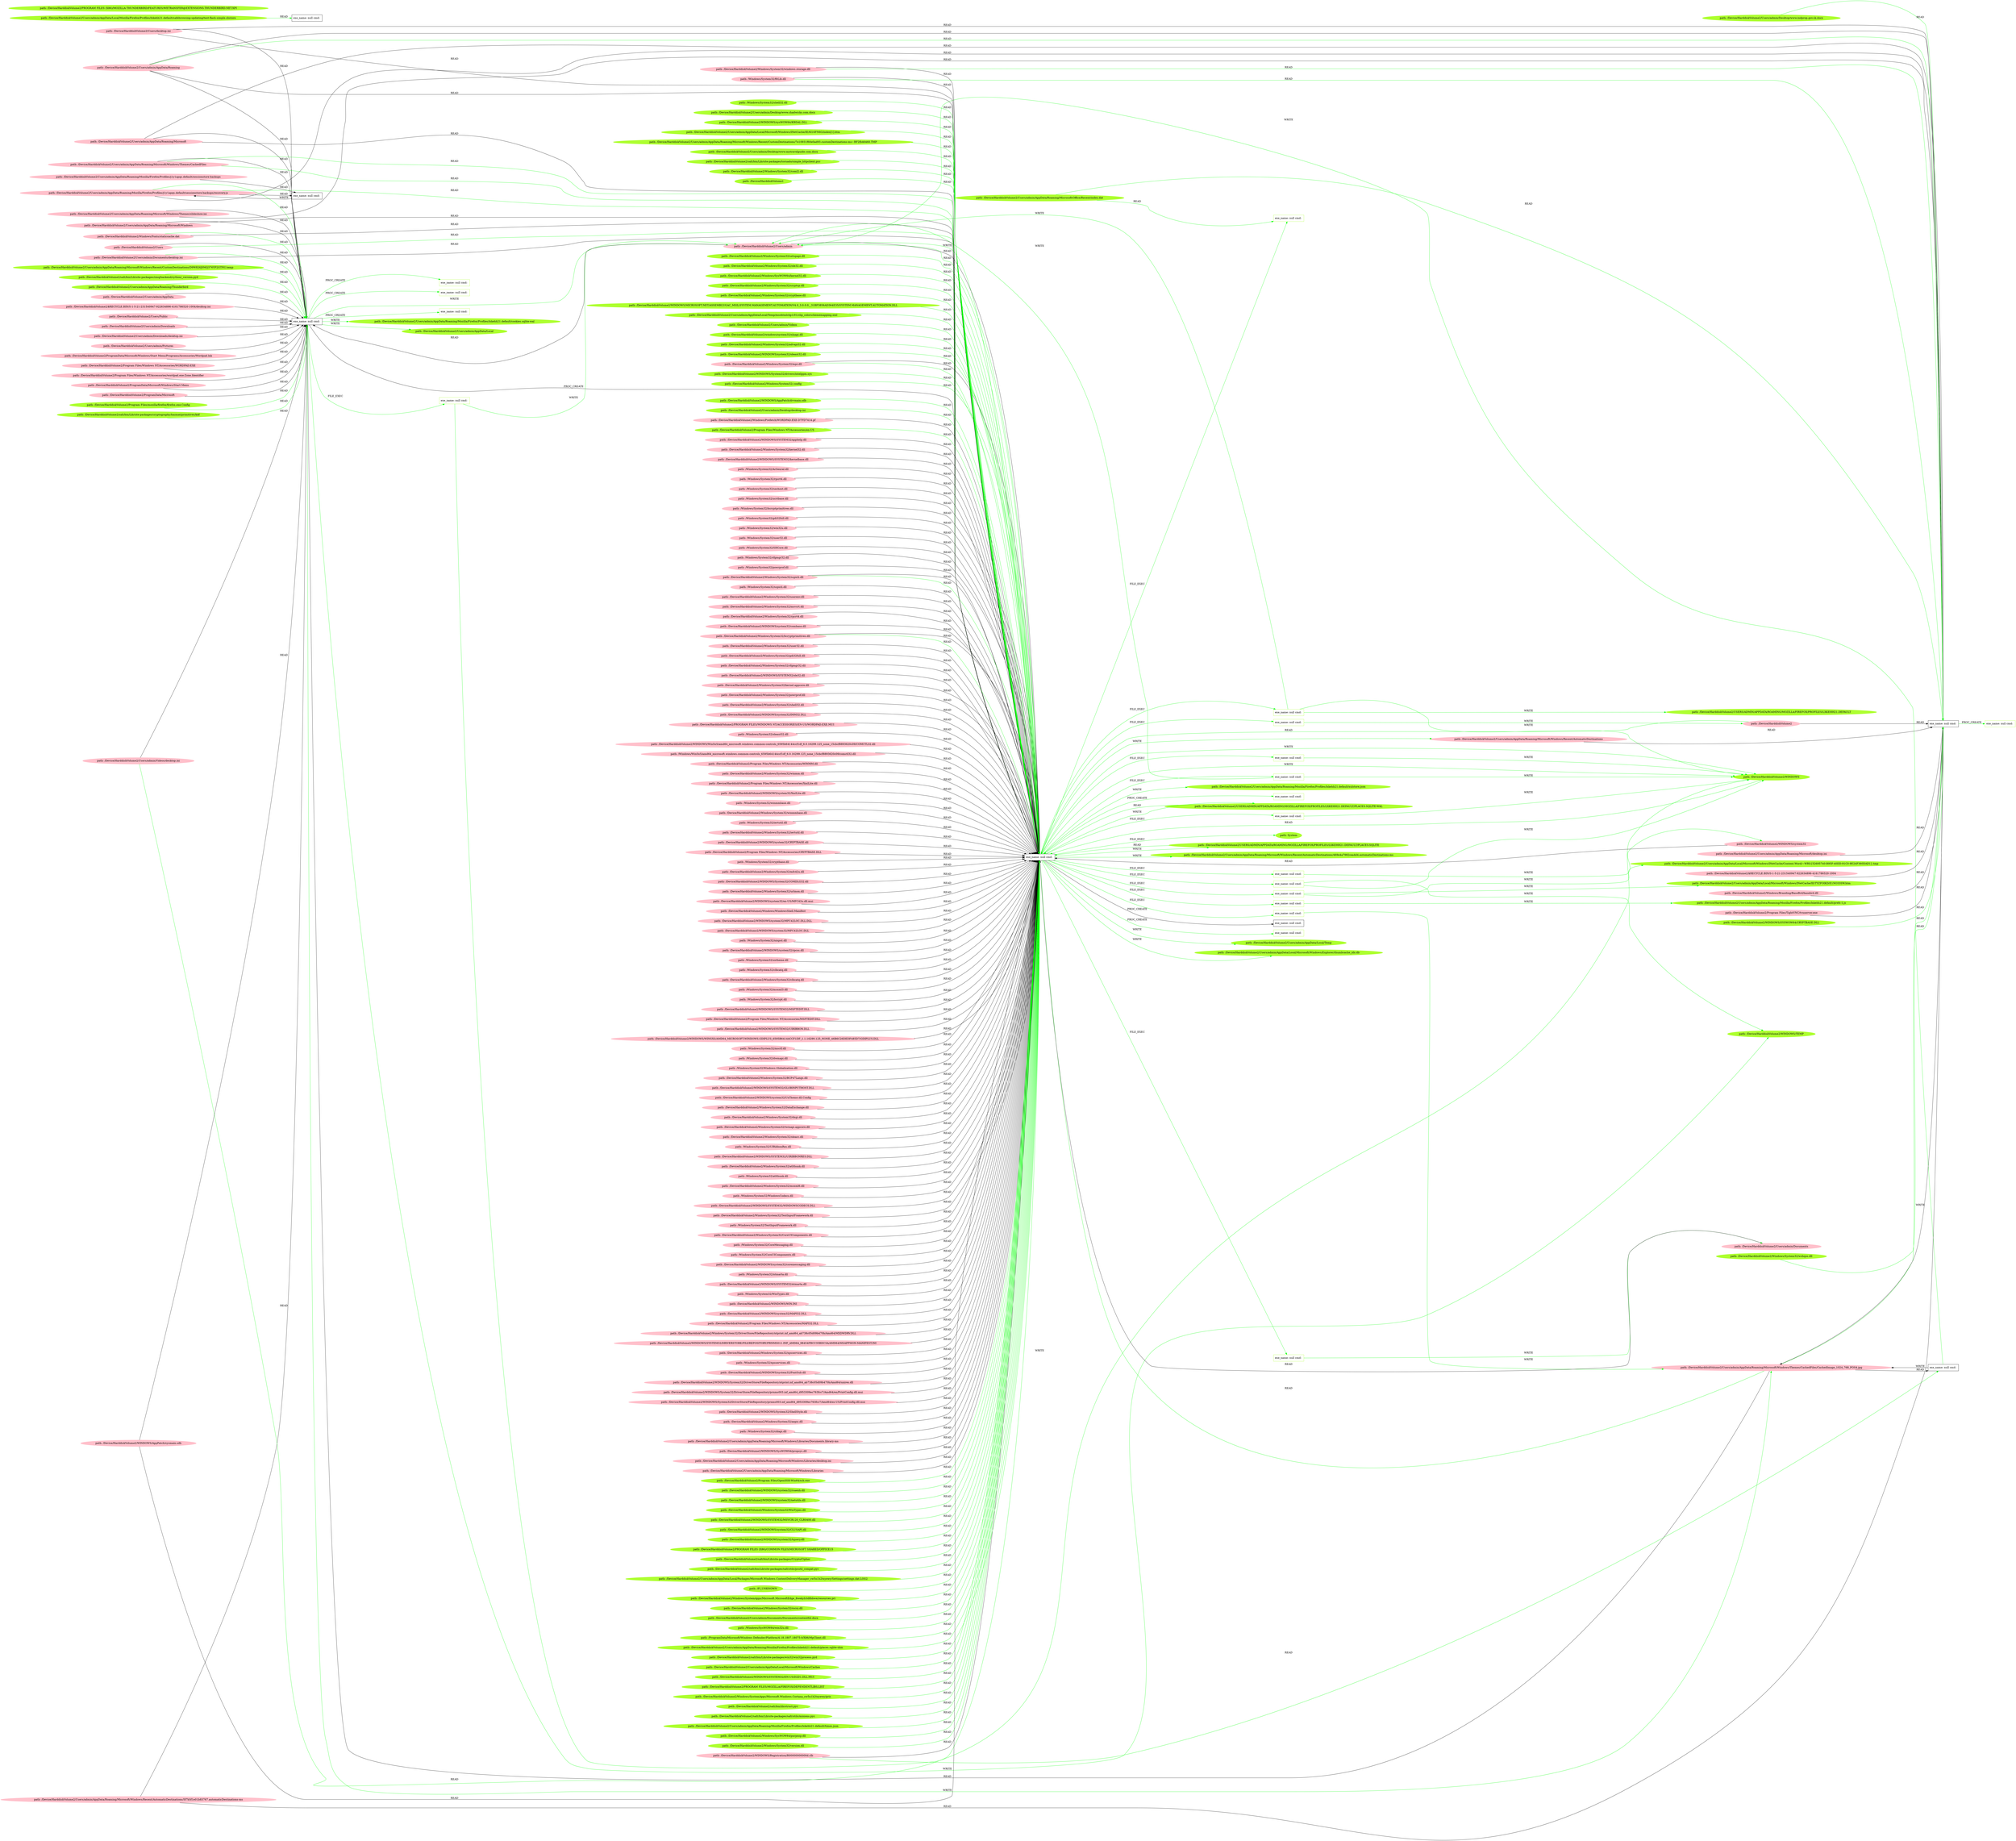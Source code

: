digraph {
	rankdir=LR
	37 [label="exe_name: null cmd: " color=black shape=box style=solid]
	328 [label="exe_name: null cmd: " color=greenyellow shape=box style=solid]
	37 -> 328 [label=FILE_EXEC color=green]
	0 [label="exe_name: null cmd: " color=black shape=box style=solid]
	355 [label="exe_name: null cmd: " color=greenyellow shape=box style=solid]
	0 -> 355 [label=FILE_EXEC color=green]
	0 [label="exe_name: null cmd: " color=black shape=box style=solid]
	357 [label="exe_name: null cmd: " color=greenyellow shape=box style=solid]
	0 -> 357 [label=FILE_EXEC color=green]
	0 [label="exe_name: null cmd: " color=black shape=box style=solid]
	376 [label="exe_name: null cmd: " color=greenyellow shape=box style=solid]
	0 -> 376 [label=FILE_EXEC color=green]
	0 [label="exe_name: null cmd: " color=black shape=box style=solid]
	379 [label="exe_name: null cmd: " color=greenyellow shape=box style=solid]
	0 -> 379 [label=FILE_EXEC color=green]
	0 [label="exe_name: null cmd: " color=black shape=box style=solid]
	403 [label="exe_name: null cmd: " color=greenyellow shape=box style=solid]
	0 -> 403 [label=FILE_EXEC color=green]
	0 [label="exe_name: null cmd: " color=black shape=box style=solid]
	409 [label="exe_name: null cmd: " color=greenyellow shape=box style=solid]
	0 -> 409 [label=FILE_EXEC color=green]
	0 [label="exe_name: null cmd: " color=black shape=box style=solid]
	414 [label="exe_name: null cmd: " color=greenyellow shape=box style=solid]
	0 -> 414 [label=FILE_EXEC color=green]
	0 [label="exe_name: null cmd: " color=black shape=box style=solid]
	417 [label="exe_name: null cmd: " color=greenyellow shape=box style=solid]
	0 -> 417 [label=FILE_EXEC color=green]
	0 [label="exe_name: null cmd: " color=black shape=box style=solid]
	428 [label="exe_name: null cmd: " color=greenyellow shape=box style=solid]
	0 -> 428 [label=FILE_EXEC color=green]
	0 [label="exe_name: null cmd: " color=black shape=box style=solid]
	437 [label="exe_name: null cmd: " color=greenyellow shape=box style=solid]
	0 -> 437 [label=FILE_EXEC color=green]
	0 [label="exe_name: null cmd: " color=black shape=box style=solid]
	446 [label="exe_name: null cmd: " color=greenyellow shape=box style=solid]
	0 -> 446 [label=FILE_EXEC color=green]
	0 [label="exe_name: null cmd: " color=black shape=box style=solid]
	454 [label="exe_name: null cmd: " color=greenyellow shape=box style=solid]
	0 -> 454 [label=FILE_EXEC color=green]
	183 [label="path: /Device/HarddiskVolume2/Users/admin/AppData/Roaming/Mozilla/Firefox/Profiles/j1y1apqs.default/sessionstore-backups" color=pink shape=oval style=filled]
	180 [label="exe_name: null cmd: " color=black shape=box style=solid]
	183 -> 180 [label=READ color=black]
	273 [label="path: /Device/HarddiskVolume2/Users/admin/AppData/Roaming/Mozilla/Firefox/Profiles/j1y1apqs.default/sessionstore-backups/recovery.js" color=pink shape=oval style=filled]
	37 [label="exe_name: null cmd: " color=black shape=box style=solid]
	273 -> 37 [label=READ color=green]
	273 [label="path: /Device/HarddiskVolume2/Users/admin/AppData/Roaming/Mozilla/Firefox/Profiles/j1y1apqs.default/sessionstore-backups/recovery.js" color=pink shape=oval style=filled]
	180 [label="exe_name: null cmd: " color=black shape=box style=solid]
	273 -> 180 [label=READ color=black]
	180 [label="exe_name: null cmd: " color=black shape=box style=solid]
	273 [label="path: /Device/HarddiskVolume2/Users/admin/AppData/Roaming/Mozilla/Firefox/Profiles/j1y1apqs.default/sessionstore-backups/recovery.js" color=pink shape=oval style=filled]
	180 -> 273 [label=WRITE color=black]
	153 [label="exe_name: null cmd: " color=black shape=box style=solid]
	291 [label="path: /Device/HarddiskVolume2/Users/admin/AppData/Roaming/Microsoft/Windows/Themes/CachedFiles/CachedImage_1024_768_POS4.jpg" color=pink shape=oval style=filled]
	153 -> 291 [label=WRITE color=black]
	291 [label="path: /Device/HarddiskVolume2/Users/admin/AppData/Roaming/Microsoft/Windows/Themes/CachedFiles/CachedImage_1024_768_POS4.jpg" color=pink shape=oval style=filled]
	153 [label="exe_name: null cmd: " color=black shape=box style=solid]
	291 -> 153 [label=READ color=black]
	286 [label="path: /Device/HarddiskVolume2" color=pink shape=oval style=filled]
	65 [label="exe_name: null cmd: " color=black shape=box style=solid]
	286 -> 65 [label=READ color=black]
	270 [label="path: /Device/HarddiskVolume2/Users/desktop.ini" color=pink shape=oval style=filled]
	65 [label="exe_name: null cmd: " color=black shape=box style=solid]
	270 -> 65 [label=READ color=black]
	263 [label="path: /Device/HarddiskVolume2/Users/admin/AppData/Roaming/Microsoft" color=pink shape=oval style=filled]
	65 [label="exe_name: null cmd: " color=black shape=box style=solid]
	263 -> 65 [label=READ color=black]
	312 [label="path: /Device/HarddiskVolume2/Users/admin/AppData/Roaming" color=pink shape=oval style=filled]
	65 [label="exe_name: null cmd: " color=black shape=box style=solid]
	312 -> 65 [label=READ color=black]
	312 [label="path: /Device/HarddiskVolume2/Users/admin/AppData/Roaming" color=pink shape=oval style=filled]
	65 [label="exe_name: null cmd: " color=black shape=box style=solid]
	312 -> 65 [label=READ color=green]
	315 [label="path: /Device/HarddiskVolume2/Users/admin/AppData/Roaming/Microsoft/desktop.ini" color=pink shape=oval style=filled]
	65 [label="exe_name: null cmd: " color=black shape=box style=solid]
	315 -> 65 [label=READ color=black]
	310 [label="path: /Device/HarddiskVolume2/Users/admin/AppData/Roaming/Microsoft/Windows/Themes/slideshow.ini" color=pink shape=oval style=filled]
	65 [label="exe_name: null cmd: " color=black shape=box style=solid]
	310 -> 65 [label=READ color=black]
	303 [label="path: /Device/HarddiskVolume2/Users/admin/AppData/Roaming/Microsoft/Windows/Themes/CachedFiles" color=pink shape=oval style=filled]
	0 [label="exe_name: null cmd: " color=black shape=box style=solid]
	303 -> 0 [label=READ color=green]
	255 [label="path: /Device/HarddiskVolume2/$RECYCLE.BIN/S-1-5-21-231540947-922634896-4161786520-1004" color=pink shape=oval style=filled]
	65 [label="exe_name: null cmd: " color=black shape=box style=solid]
	255 -> 65 [label=READ color=black]
	156 [label="path: /Device/HarddiskVolume2/Windows/Branding/BaseBrd/basebrd.dll" color=pink shape=oval style=filled]
	65 [label="exe_name: null cmd: " color=black shape=box style=solid]
	156 -> 65 [label=READ color=black]
	273 [label="path: /Device/HarddiskVolume2/Users/admin/AppData/Roaming/Mozilla/Firefox/Profiles/j1y1apqs.default/sessionstore-backups/recovery.js" color=pink shape=oval style=filled]
	0 [label="exe_name: null cmd: " color=black shape=box style=solid]
	273 -> 0 [label=READ color=green]
	273 [label="path: /Device/HarddiskVolume2/Users/admin/AppData/Roaming/Mozilla/Firefox/Profiles/j1y1apqs.default/sessionstore-backups/recovery.js" color=pink shape=oval style=filled]
	65 [label="exe_name: null cmd: " color=black shape=box style=solid]
	273 -> 65 [label=READ color=black]
	291 [label="path: /Device/HarddiskVolume2/Users/admin/AppData/Roaming/Microsoft/Windows/Themes/CachedFiles/CachedImage_1024_768_POS4.jpg" color=pink shape=oval style=filled]
	65 [label="exe_name: null cmd: " color=black shape=box style=solid]
	291 -> 65 [label=READ color=green]
	278 [label="path: /Device/HarddiskVolume2/Users/admin/AppData/Roaming/Microsoft/Windows/Recent/AutomaticDestinations" color=pink shape=oval style=filled]
	65 [label="exe_name: null cmd: " color=black shape=box style=solid]
	278 -> 65 [label=READ color=black]
	301 [label="path: /Device/HarddiskVolume2/Program Files/TightVNC/tvnserver.exe" color=pink shape=oval style=filled]
	65 [label="exe_name: null cmd: " color=black shape=box style=solid]
	301 -> 65 [label=READ color=black]
	261 [label="path: /Device/HarddiskVolume2/Users/admin/AppData/Roaming/Microsoft/Windows/Recent/AutomaticDestinations/5f7b5f1e01b83767.automaticDestinations-ms" color=pink shape=oval style=filled]
	65 [label="exe_name: null cmd: " color=black shape=box style=solid]
	261 -> 65 [label=READ color=black]
	65 [label="exe_name: null cmd: " color=black shape=box style=solid]
	291 [label="path: /Device/HarddiskVolume2/Users/admin/AppData/Roaming/Microsoft/Windows/Themes/CachedFiles/CachedImage_1024_768_POS4.jpg" color=pink shape=oval style=filled]
	65 -> 291 [label=WRITE color=black]
	270 [label="path: /Device/HarddiskVolume2/Users/desktop.ini" color=pink shape=oval style=filled]
	37 [label="exe_name: null cmd: " color=black shape=box style=solid]
	270 -> 37 [label=READ color=black]
	282 [label="path: /Device/HarddiskVolume2/Users/admin" color=pink shape=oval style=filled]
	37 [label="exe_name: null cmd: " color=black shape=box style=solid]
	282 -> 37 [label=READ color=black]
	309 [label="path: /Device/HarddiskVolume2/Users" color=pink shape=oval style=filled]
	37 [label="exe_name: null cmd: " color=black shape=box style=solid]
	309 -> 37 [label=READ color=black]
	253 [label="path: /Device/HarddiskVolume2/Users/admin/AppData" color=pink shape=oval style=filled]
	37 [label="exe_name: null cmd: " color=black shape=box style=solid]
	253 -> 37 [label=READ color=black]
	312 [label="path: /Device/HarddiskVolume2/Users/admin/AppData/Roaming" color=pink shape=oval style=filled]
	37 [label="exe_name: null cmd: " color=black shape=box style=solid]
	312 -> 37 [label=READ color=black]
	256 [label="path: /Device/HarddiskVolume2/Users/admin/AppData/Roaming/Microsoft/Windows" color=pink shape=oval style=filled]
	37 [label="exe_name: null cmd: " color=black shape=box style=solid]
	256 -> 37 [label=READ color=black]
	263 [label="path: /Device/HarddiskVolume2/Users/admin/AppData/Roaming/Microsoft" color=pink shape=oval style=filled]
	37 [label="exe_name: null cmd: " color=black shape=box style=solid]
	263 -> 37 [label=READ color=black]
	303 [label="path: /Device/HarddiskVolume2/Users/admin/AppData/Roaming/Microsoft/Windows/Themes/CachedFiles" color=pink shape=oval style=filled]
	37 [label="exe_name: null cmd: " color=black shape=box style=solid]
	303 -> 37 [label=READ color=black]
	260 [label="path: /Device/HarddiskVolume2/$RECYCLE.BIN/S-1-5-21-231540947-922634896-4161786520-1004/desktop.ini" color=pink shape=oval style=filled]
	37 [label="exe_name: null cmd: " color=black shape=box style=solid]
	260 -> 37 [label=READ color=black]
	220 [label="path: /Device/HarddiskVolume2/Users/Public" color=pink shape=oval style=filled]
	37 [label="exe_name: null cmd: " color=black shape=box style=solid]
	220 -> 37 [label=READ color=black]
	291 [label="path: /Device/HarddiskVolume2/Users/admin/AppData/Roaming/Microsoft/Windows/Themes/CachedFiles/CachedImage_1024_768_POS4.jpg" color=pink shape=oval style=filled]
	37 [label="exe_name: null cmd: " color=black shape=box style=solid]
	291 -> 37 [label=READ color=black]
	36 [label="path: /Device/HarddiskVolume2/Users/admin/Downloads" color=pink shape=oval style=filled]
	37 [label="exe_name: null cmd: " color=black shape=box style=solid]
	36 -> 37 [label=READ color=black]
	199 [label="path: /Device/HarddiskVolume2/Users/admin/Downloads/desktop.ini" color=pink shape=oval style=filled]
	37 [label="exe_name: null cmd: " color=black shape=box style=solid]
	199 -> 37 [label=READ color=black]
	394 [label="path: /Device/HarddiskVolume2/Users/admin/Videos" color=greenyellow shape=oval style=filled]
	0 [label="exe_name: null cmd: " color=black shape=box style=solid]
	394 -> 0 [label=READ color=green]
	237 [label="path: /Device/HarddiskVolume2/Users/admin/Videos/desktop.ini" color=pink shape=oval style=filled]
	37 [label="exe_name: null cmd: " color=black shape=box style=solid]
	237 -> 37 [label=READ color=black]
	245 [label="path: /Device/HarddiskVolume2/Users/admin/Pictures" color=pink shape=oval style=filled]
	37 [label="exe_name: null cmd: " color=black shape=box style=solid]
	245 -> 37 [label=READ color=black]
	261 [label="path: /Device/HarddiskVolume2/Users/admin/AppData/Roaming/Microsoft/Windows/Recent/AutomaticDestinations/5f7b5f1e01b83767.automaticDestinations-ms" color=pink shape=oval style=filled]
	37 [label="exe_name: null cmd: " color=black shape=box style=solid]
	261 -> 37 [label=READ color=black]
	450 [label="path: /Device/HarddiskVolume2/windows/system32/nlaapi.dll" color=greenyellow shape=oval style=filled]
	0 [label="exe_name: null cmd: " color=black shape=box style=solid]
	450 -> 0 [label=READ color=green]
	416 [label="path: /Device/HarddiskVolume2/Windows/System32/advapi32.dll" color=greenyellow shape=oval style=filled]
	0 [label="exe_name: null cmd: " color=black shape=box style=solid]
	416 -> 0 [label=READ color=green]
	407 [label="path: /Device/HarddiskVolume2/WINDOWS/system32/oleaut32.dll" color=greenyellow shape=oval style=filled]
	0 [label="exe_name: null cmd: " color=black shape=box style=solid]
	407 -> 0 [label=READ color=green]
	246 [label="path: /Device/HarddiskVolume2/Windows/System32/mpr.dll" color=pink shape=oval style=filled]
	0 [label="exe_name: null cmd: " color=black shape=box style=solid]
	246 -> 0 [label=READ color=green]
	408 [label="path: /Device/HarddiskVolume2/WINDOWS/System32/drivers/intelppm.sys" color=greenyellow shape=oval style=filled]
	0 [label="exe_name: null cmd: " color=black shape=box style=solid]
	408 -> 0 [label=READ color=green]
	420 [label="path: /Device/HarddiskVolume2/Windows/System32/.config" color=greenyellow shape=oval style=filled]
	0 [label="exe_name: null cmd: " color=black shape=box style=solid]
	420 -> 0 [label=READ color=green]
	289 [label="path: /Device/HarddiskVolume2/Users/admin/Documents/desktop.ini" color=pink shape=oval style=filled]
	37 [label="exe_name: null cmd: " color=black shape=box style=solid]
	289 -> 37 [label=READ color=green]
	286 [label="path: /Device/HarddiskVolume2" color=pink shape=oval style=filled]
	0 [label="exe_name: null cmd: " color=black shape=box style=solid]
	286 -> 0 [label=READ color=green]
	282 [label="path: /Device/HarddiskVolume2/Users/admin" color=pink shape=oval style=filled]
	0 [label="exe_name: null cmd: " color=black shape=box style=solid]
	282 -> 0 [label=READ color=green]
	97 [label="path: /Device/HarddiskVolume2/Windows/System32/windows.storage.dll" color=pink shape=oval style=filled]
	65 [label="exe_name: null cmd: " color=black shape=box style=solid]
	97 -> 65 [label=READ color=green]
	359 [label="path: /Device/HarddiskVolume2/WINDOWS/AppPatch/drvmain.sdb" color=greenyellow shape=oval style=filled]
	0 [label="exe_name: null cmd: " color=black shape=box style=solid]
	359 -> 0 [label=READ color=green]
	310 [label="path: /Device/HarddiskVolume2/Users/admin/AppData/Roaming/Microsoft/Windows/Themes/slideshow.ini" color=pink shape=oval style=filled]
	37 [label="exe_name: null cmd: " color=black shape=box style=solid]
	310 -> 37 [label=READ color=black]
	393 [label="path: /Device/HarddiskVolume2/Users/admin/Desktop/desktop.ini" color=greenyellow shape=oval style=filled]
	0 [label="exe_name: null cmd: " color=black shape=box style=solid]
	393 -> 0 [label=READ color=green]
	54 [label="path: /Device/HarddiskVolume2/ProgramData/Microsoft/Windows/Start Menu/Programs/Accessories/Wordpad.lnk" color=pink shape=oval style=filled]
	37 [label="exe_name: null cmd: " color=black shape=box style=solid]
	54 -> 37 [label=READ color=black]
	269 [label="path: /Device/HarddiskVolume2/Program Files/Windows NT/Accessories/WORDPAD.EXE" color=pink shape=oval style=filled]
	37 [label="exe_name: null cmd: " color=black shape=box style=solid]
	269 -> 37 [label=READ color=black]
	4 [label="path: /Device/HarddiskVolume2/Program Files/Windows NT/Accessories/wordpad.exe:Zone.Identifier" color=pink shape=oval style=filled]
	37 [label="exe_name: null cmd: " color=black shape=box style=solid]
	4 -> 37 [label=READ color=black]
	196 [label="path: /Device/HarddiskVolume2/ProgramData/Microsoft/Windows/Start Menu" color=pink shape=oval style=filled]
	37 [label="exe_name: null cmd: " color=black shape=box style=solid]
	196 -> 37 [label=READ color=black]
	204 [label="path: /Device/HarddiskVolume2/ProgramData/Microsoft" color=pink shape=oval style=filled]
	37 [label="exe_name: null cmd: " color=black shape=box style=solid]
	204 -> 37 [label=READ color=black]
	37 [label="exe_name: null cmd: " color=black shape=box style=solid]
	0 [label="exe_name: null cmd: " color=black shape=box style=solid]
	37 -> 0 [label=PROC_CREATE color=black]
	287 [label="path: /Device/HarddiskVolume2/WINDOWS/AppPatch/sysmain.sdb" color=pink shape=oval style=filled]
	37 [label="exe_name: null cmd: " color=black shape=box style=solid]
	287 -> 37 [label=READ color=black]
	201 [label="path: /Device/HarddiskVolume2/Windows/Prefetch/WORDPAD.EXE-D7FD7414.pf" color=pink shape=oval style=filled]
	0 [label="exe_name: null cmd: " color=black shape=box style=solid]
	201 -> 0 [label=READ color=black]
	424 [label="path: /Device/HarddiskVolume2/Program Files/Windows NT/Accessories/en-US" color=greenyellow shape=oval style=filled]
	0 [label="exe_name: null cmd: " color=black shape=box style=solid]
	424 -> 0 [label=READ color=green]
	181 [label="path: /Device/HarddiskVolume2/WINDOWS/system32" color=pink shape=oval style=filled]
	0 [label="exe_name: null cmd: " color=black shape=box style=solid]
	181 -> 0 [label=READ color=black]
	137 [label="path: /Device/HarddiskVolume2/WINDOWS/SYSTEM32/apphelp.dll" color=pink shape=oval style=filled]
	0 [label="exe_name: null cmd: " color=black shape=box style=solid]
	137 -> 0 [label=READ color=black]
	186 [label="path: /Device/HarddiskVolume2/Windows/System32/kernel32.dll" color=pink shape=oval style=filled]
	0 [label="exe_name: null cmd: " color=black shape=box style=solid]
	186 -> 0 [label=READ color=black]
	200 [label="path: /Device/HarddiskVolume2/WINDOWS/SYSTEM32/kernelbase.dll" color=pink shape=oval style=filled]
	0 [label="exe_name: null cmd: " color=black shape=box style=solid]
	200 -> 0 [label=READ color=black]
	287 [label="path: /Device/HarddiskVolume2/WINDOWS/AppPatch/sysmain.sdb" color=pink shape=oval style=filled]
	0 [label="exe_name: null cmd: " color=black shape=box style=solid]
	287 -> 0 [label=READ color=black]
	173 [label="path: /Windows/System32/AcGenral.dll" color=pink shape=oval style=filled]
	0 [label="exe_name: null cmd: " color=black shape=box style=solid]
	173 -> 0 [label=READ color=black]
	26 [label="path: /Windows/System32/rpcrt4.dll" color=pink shape=oval style=filled]
	0 [label="exe_name: null cmd: " color=black shape=box style=solid]
	26 -> 0 [label=READ color=black]
	185 [label="path: /Windows/System32/sechost.dll" color=pink shape=oval style=filled]
	0 [label="exe_name: null cmd: " color=black shape=box style=solid]
	185 -> 0 [label=READ color=black]
	151 [label="path: /Windows/System32/ucrtbase.dll" color=pink shape=oval style=filled]
	0 [label="exe_name: null cmd: " color=black shape=box style=solid]
	151 -> 0 [label=READ color=black]
	103 [label="path: /Windows/System32/bcryptprimitives.dll" color=pink shape=oval style=filled]
	0 [label="exe_name: null cmd: " color=black shape=box style=solid]
	103 -> 0 [label=READ color=black]
	172 [label="path: /Windows/System32/gdi32full.dll" color=pink shape=oval style=filled]
	0 [label="exe_name: null cmd: " color=black shape=box style=solid]
	172 -> 0 [label=READ color=black]
	19 [label="path: /Windows/System32/win32u.dll" color=pink shape=oval style=filled]
	0 [label="exe_name: null cmd: " color=black shape=box style=solid]
	19 -> 0 [label=READ color=black]
	29 [label="path: /Windows/System32/user32.dll" color=pink shape=oval style=filled]
	0 [label="exe_name: null cmd: " color=black shape=box style=solid]
	29 -> 0 [label=READ color=black]
	177 [label="path: /Windows/System32/SHCore.dll" color=pink shape=oval style=filled]
	0 [label="exe_name: null cmd: " color=black shape=box style=solid]
	177 -> 0 [label=READ color=black]
	225 [label="path: /Windows/System32/cfgmgr32.dll" color=pink shape=oval style=filled]
	0 [label="exe_name: null cmd: " color=black shape=box style=solid]
	225 -> 0 [label=READ color=black]
	187 [label="path: /Windows/System32/powrprof.dll" color=pink shape=oval style=filled]
	0 [label="exe_name: null cmd: " color=black shape=box style=solid]
	187 -> 0 [label=READ color=black]
	135 [label="path: /Device/HarddiskVolume2/Windows/System32/sspicli.dll" color=pink shape=oval style=filled]
	0 [label="exe_name: null cmd: " color=black shape=box style=solid]
	135 -> 0 [label=READ color=black]
	44 [label="path: /Windows/System32/sspicli.dll" color=pink shape=oval style=filled]
	0 [label="exe_name: null cmd: " color=black shape=box style=solid]
	44 -> 0 [label=READ color=black]
	120 [label="path: /Device/HarddiskVolume2/Windows/System32/userenv.dll" color=pink shape=oval style=filled]
	0 [label="exe_name: null cmd: " color=black shape=box style=solid]
	120 -> 0 [label=READ color=black]
	246 [label="path: /Device/HarddiskVolume2/Windows/System32/mpr.dll" color=pink shape=oval style=filled]
	0 [label="exe_name: null cmd: " color=black shape=box style=solid]
	246 -> 0 [label=READ color=black]
	179 [label="path: /Device/HarddiskVolume2/Windows/System32/msvcrt.dll" color=pink shape=oval style=filled]
	0 [label="exe_name: null cmd: " color=black shape=box style=solid]
	179 -> 0 [label=READ color=black]
	207 [label="path: /Device/HarddiskVolume2/Windows/System32/rpcrt4.dll" color=pink shape=oval style=filled]
	0 [label="exe_name: null cmd: " color=black shape=box style=solid]
	207 -> 0 [label=READ color=black]
	139 [label="path: /Device/HarddiskVolume2/WINDOWS/system32/combase.dll" color=pink shape=oval style=filled]
	0 [label="exe_name: null cmd: " color=black shape=box style=solid]
	139 -> 0 [label=READ color=black]
	90 [label="path: /Device/HarddiskVolume2/Windows/System32/bcryptprimitives.dll" color=pink shape=oval style=filled]
	0 [label="exe_name: null cmd: " color=black shape=box style=solid]
	90 -> 0 [label=READ color=black]
	113 [label="path: /Device/HarddiskVolume2/Windows/System32/user32.dll" color=pink shape=oval style=filled]
	0 [label="exe_name: null cmd: " color=black shape=box style=solid]
	113 -> 0 [label=READ color=black]
	53 [label="path: /Device/HarddiskVolume2/Windows/System32/gdi32full.dll" color=pink shape=oval style=filled]
	0 [label="exe_name: null cmd: " color=black shape=box style=solid]
	53 -> 0 [label=READ color=black]
	31 [label="path: /Device/HarddiskVolume2/Windows/System32/cfgmgr32.dll" color=pink shape=oval style=filled]
	0 [label="exe_name: null cmd: " color=black shape=box style=solid]
	31 -> 0 [label=READ color=black]
	155 [label="path: /Device/HarddiskVolume2/WINDOWS/SYSTEM32/ole32.dll" color=pink shape=oval style=filled]
	0 [label="exe_name: null cmd: " color=black shape=box style=solid]
	155 -> 0 [label=READ color=black]
	10 [label="path: /Device/HarddiskVolume2/Windows/System32/kernel.appcore.dll" color=pink shape=oval style=filled]
	0 [label="exe_name: null cmd: " color=black shape=box style=solid]
	10 -> 0 [label=READ color=black]
	164 [label="path: /Device/HarddiskVolume2/Windows/System32/powrprof.dll" color=pink shape=oval style=filled]
	0 [label="exe_name: null cmd: " color=black shape=box style=solid]
	164 -> 0 [label=READ color=black]
	97 [label="path: /Device/HarddiskVolume2/Windows/System32/windows.storage.dll" color=pink shape=oval style=filled]
	0 [label="exe_name: null cmd: " color=black shape=box style=solid]
	97 -> 0 [label=READ color=black]
	221 [label="path: /Device/HarddiskVolume2/Windows/System32/shell32.dll" color=pink shape=oval style=filled]
	0 [label="exe_name: null cmd: " color=black shape=box style=solid]
	221 -> 0 [label=READ color=black]
	5 [label="path: /Device/HarddiskVolume2/WINDOWS/system32/IMM32.DLL" color=pink shape=oval style=filled]
	0 [label="exe_name: null cmd: " color=black shape=box style=solid]
	5 -> 0 [label=READ color=black]
	77 [label="path: /Device/HarddiskVolume2/PROGRAM FILES/WINDOWS NT/ACCESSORIES/EN-US/WORDPAD.EXE.MUI" color=pink shape=oval style=filled]
	0 [label="exe_name: null cmd: " color=black shape=box style=solid]
	77 -> 0 [label=READ color=black]
	215 [label="path: /Windows/System32/oleaut32.dll" color=pink shape=oval style=filled]
	0 [label="exe_name: null cmd: " color=black shape=box style=solid]
	215 -> 0 [label=READ color=black]
	193 [label="path: /Device/HarddiskVolume2/WINDOWS/WinSxS/amd64_microsoft.windows.common-controls_6595b64144ccf1df_6.0.16299.125_none_15cbcf8893620c09/COMCTL32.dll" color=pink shape=oval style=filled]
	0 [label="exe_name: null cmd: " color=black shape=box style=solid]
	193 -> 0 [label=READ color=black]
	216 [label="path: /Windows/WinSxS/amd64_microsoft.windows.common-controls_6595b64144ccf1df_6.0.16299.125_none_15cbcf8893620c09/comctl32.dll" color=pink shape=oval style=filled]
	0 [label="exe_name: null cmd: " color=black shape=box style=solid]
	216 -> 0 [label=READ color=black]
	128 [label="path: /Device/HarddiskVolume2/Program Files/Windows NT/Accessories/WINMM.dll" color=pink shape=oval style=filled]
	0 [label="exe_name: null cmd: " color=black shape=box style=solid]
	128 -> 0 [label=READ color=black]
	64 [label="path: /Device/HarddiskVolume2/Windows/System32/winmm.dll" color=pink shape=oval style=filled]
	0 [label="exe_name: null cmd: " color=black shape=box style=solid]
	64 -> 0 [label=READ color=black]
	38 [label="path: /Device/HarddiskVolume2/Program Files/Windows NT/Accessories/XmlLite.dll" color=pink shape=oval style=filled]
	0 [label="exe_name: null cmd: " color=black shape=box style=solid]
	38 -> 0 [label=READ color=black]
	195 [label="path: /Device/HarddiskVolume2/WINDOWS/system32/XmlLite.dll" color=pink shape=oval style=filled]
	0 [label="exe_name: null cmd: " color=black shape=box style=solid]
	195 -> 0 [label=READ color=black]
	127 [label="path: /Windows/System32/winmmbase.dll" color=pink shape=oval style=filled]
	0 [label="exe_name: null cmd: " color=black shape=box style=solid]
	127 -> 0 [label=READ color=black]
	188 [label="path: /Device/HarddiskVolume2/Windows/System32/winmmbase.dll" color=pink shape=oval style=filled]
	0 [label="exe_name: null cmd: " color=black shape=box style=solid]
	188 -> 0 [label=READ color=black]
	119 [label="path: /Windows/System32/iertutil.dll" color=pink shape=oval style=filled]
	0 [label="exe_name: null cmd: " color=black shape=box style=solid]
	119 -> 0 [label=READ color=black]
	33 [label="path: /Device/HarddiskVolume2/Windows/System32/iertutil.dll" color=pink shape=oval style=filled]
	0 [label="exe_name: null cmd: " color=black shape=box style=solid]
	33 -> 0 [label=READ color=black]
	110 [label="path: /Device/HarddiskVolume2/WINDOWS/system32/CRYPTBASE.dll" color=pink shape=oval style=filled]
	0 [label="exe_name: null cmd: " color=black shape=box style=solid]
	110 -> 0 [label=READ color=black]
	11 [label="path: /Device/HarddiskVolume2/Program Files/Windows NT/Accessories/CRYPTBASE.DLL" color=pink shape=oval style=filled]
	0 [label="exe_name: null cmd: " color=black shape=box style=solid]
	11 -> 0 [label=READ color=black]
	35 [label="path: /Windows/System32/cryptbase.dll" color=pink shape=oval style=filled]
	0 [label="exe_name: null cmd: " color=black shape=box style=solid]
	35 -> 0 [label=READ color=black]
	117 [label="path: /Device/HarddiskVolume2/Windows/System32/mfc42u.dll" color=pink shape=oval style=filled]
	0 [label="exe_name: null cmd: " color=black shape=box style=solid]
	117 -> 0 [label=READ color=black]
	85 [label="path: /Device/HarddiskVolume2/WINDOWS/System32/COMDLG32.dll" color=pink shape=oval style=filled]
	0 [label="exe_name: null cmd: " color=black shape=box style=solid]
	85 -> 0 [label=READ color=black]
	22 [label="path: /Device/HarddiskVolume2/Windows/System32/urlmon.dll" color=pink shape=oval style=filled]
	0 [label="exe_name: null cmd: " color=black shape=box style=solid]
	22 -> 0 [label=READ color=black]
	75 [label="path: /Device/HarddiskVolume2/WINDOWS/system32/en-US/MFC42u.dll.mui" color=pink shape=oval style=filled]
	0 [label="exe_name: null cmd: " color=black shape=box style=solid]
	75 -> 0 [label=READ color=black]
	234 [label="path: /Device/HarddiskVolume2/Windows/WindowsShell.Manifest" color=pink shape=oval style=filled]
	0 [label="exe_name: null cmd: " color=black shape=box style=solid]
	234 -> 0 [label=READ color=black]
	46 [label="path: /Device/HarddiskVolume2/WINDOWS/system32/MFC42LOC.DLL.DLL" color=pink shape=oval style=filled]
	0 [label="exe_name: null cmd: " color=black shape=box style=solid]
	46 -> 0 [label=READ color=black]
	226 [label="path: /Device/HarddiskVolume2/WINDOWS/system32/MFC42LOC.DLL" color=pink shape=oval style=filled]
	0 [label="exe_name: null cmd: " color=black shape=box style=solid]
	226 -> 0 [label=READ color=black]
	146 [label="path: /Windows/System32/ninput.dll" color=pink shape=oval style=filled]
	0 [label="exe_name: null cmd: " color=black shape=box style=solid]
	146 -> 0 [label=READ color=black]
	109 [label="path: /Device/HarddiskVolume2/WINDOWS/system32/rpcss.dll" color=pink shape=oval style=filled]
	0 [label="exe_name: null cmd: " color=black shape=box style=solid]
	109 -> 0 [label=READ color=black]
	95 [label="path: /Windows/System32/uxtheme.dll" color=pink shape=oval style=filled]
	0 [label="exe_name: null cmd: " color=black shape=box style=solid]
	95 -> 0 [label=READ color=black]
	189 [label="path: /Windows/System32/clbcatq.dll" color=pink shape=oval style=filled]
	0 [label="exe_name: null cmd: " color=black shape=box style=solid]
	189 -> 0 [label=READ color=black]
	249 [label="path: /Device/HarddiskVolume2/WINDOWS/Registration/R00000000000d.clb" color=pink shape=oval style=filled]
	0 [label="exe_name: null cmd: " color=black shape=box style=solid]
	249 -> 0 [label=READ color=black]
	80 [label="path: /Device/HarddiskVolume2/Windows/System32/clbcatq.dll" color=pink shape=oval style=filled]
	0 [label="exe_name: null cmd: " color=black shape=box style=solid]
	80 -> 0 [label=READ color=black]
	3 [label="path: /Windows/System32/msxml3.dll" color=pink shape=oval style=filled]
	0 [label="exe_name: null cmd: " color=black shape=box style=solid]
	3 -> 0 [label=READ color=black]
	124 [label="path: /Windows/System32/bcrypt.dll" color=pink shape=oval style=filled]
	0 [label="exe_name: null cmd: " color=black shape=box style=solid]
	124 -> 0 [label=READ color=black]
	126 [label="path: /Device/HarddiskVolume2/WINDOWS/SYSTEM32/MSFTEDIT.DLL" color=pink shape=oval style=filled]
	0 [label="exe_name: null cmd: " color=black shape=box style=solid]
	126 -> 0 [label=READ color=black]
	89 [label="path: /Device/HarddiskVolume2/Program Files/Windows NT/Accessories/MSFTEDIT.DLL" color=pink shape=oval style=filled]
	0 [label="exe_name: null cmd: " color=black shape=box style=solid]
	89 -> 0 [label=READ color=black]
	248 [label="path: /Device/HarddiskVolume2/WINDOWS/SYSTEM32/UIRIBBON.DLL" color=pink shape=oval style=filled]
	0 [label="exe_name: null cmd: " color=black shape=box style=solid]
	248 -> 0 [label=READ color=black]
	250 [label="path: /Device/HarddiskVolume2/WINDOWS/WINSXS/AMD64_MICROSOFT.WINDOWS.GDIPLUS_6595B64144CCF1DF_1.1.16299.125_NONE_46B6C26DEDF485D7/GDIPLUS.DLL" color=pink shape=oval style=filled]
	0 [label="exe_name: null cmd: " color=black shape=box style=solid]
	250 -> 0 [label=READ color=black]
	86 [label="path: /Windows/System32/msctf.dll" color=pink shape=oval style=filled]
	0 [label="exe_name: null cmd: " color=black shape=box style=solid]
	86 -> 0 [label=READ color=black]
	242 [label="path: /Windows/System32/dwmapi.dll" color=pink shape=oval style=filled]
	0 [label="exe_name: null cmd: " color=black shape=box style=solid]
	242 -> 0 [label=READ color=black]
	70 [label="path: /Device/HarddiskVolume2/Windows/Fonts/staticcache.dat" color=pink shape=oval style=filled]
	0 [label="exe_name: null cmd: " color=black shape=box style=solid]
	70 -> 0 [label=READ color=black]
	45 [label="path: /Windows/System32/Windows.Globalization.dll" color=pink shape=oval style=filled]
	0 [label="exe_name: null cmd: " color=black shape=box style=solid]
	45 -> 0 [label=READ color=black]
	67 [label="path: /Device/HarddiskVolume2/Windows/System32/BCP47Langs.dll" color=pink shape=oval style=filled]
	0 [label="exe_name: null cmd: " color=black shape=box style=solid]
	67 -> 0 [label=READ color=black]
	104 [label="path: /Device/HarddiskVolume2/WINDOWS/SYSTEM32/GLOBINPUTHOST.DLL" color=pink shape=oval style=filled]
	0 [label="exe_name: null cmd: " color=black shape=box style=solid]
	104 -> 0 [label=READ color=black]
	73 [label="path: /Device/HarddiskVolume2/WINDOWS/system32/UxTheme.dll.Config" color=pink shape=oval style=filled]
	0 [label="exe_name: null cmd: " color=black shape=box style=solid]
	73 -> 0 [label=READ color=black]
	121 [label="path: /Device/HarddiskVolume2/Windows/System32/DataExchange.dll" color=pink shape=oval style=filled]
	0 [label="exe_name: null cmd: " color=black shape=box style=solid]
	121 -> 0 [label=READ color=black]
	112 [label="path: /Device/HarddiskVolume2/Windows/System32/dxgi.dll" color=pink shape=oval style=filled]
	0 [label="exe_name: null cmd: " color=black shape=box style=solid]
	112 -> 0 [label=READ color=black]
	115 [label="path: /Device/HarddiskVolume2/Windows/System32/twinapi.appcore.dll" color=pink shape=oval style=filled]
	0 [label="exe_name: null cmd: " color=black shape=box style=solid]
	115 -> 0 [label=READ color=black]
	167 [label="path: /Device/HarddiskVolume2/Windows/System32/oleacc.dll" color=pink shape=oval style=filled]
	0 [label="exe_name: null cmd: " color=black shape=box style=solid]
	167 -> 0 [label=READ color=black]
	114 [label="path: /Windows/System32/UIRibbonRes.dll" color=pink shape=oval style=filled]
	0 [label="exe_name: null cmd: " color=black shape=box style=solid]
	114 -> 0 [label=READ color=black]
	129 [label="path: /Device/HarddiskVolume2/WINDOWS/SYSTEM32/UIRIBBONRES.DLL" color=pink shape=oval style=filled]
	0 [label="exe_name: null cmd: " color=black shape=box style=solid]
	129 -> 0 [label=READ color=black]
	190 [label="path: /Device/HarddiskVolume2/Windows/System32/atlthunk.dll" color=pink shape=oval style=filled]
	0 [label="exe_name: null cmd: " color=black shape=box style=solid]
	190 -> 0 [label=READ color=black]
	240 [label="path: /Windows/System32/atlthunk.dll" color=pink shape=oval style=filled]
	0 [label="exe_name: null cmd: " color=black shape=box style=solid]
	240 -> 0 [label=READ color=black]
	236 [label="path: /Device/HarddiskVolume2/Windows/System32/msxml6.dll" color=pink shape=oval style=filled]
	0 [label="exe_name: null cmd: " color=black shape=box style=solid]
	236 -> 0 [label=READ color=black]
	14 [label="path: /Windows/System32/WindowsCodecs.dll" color=pink shape=oval style=filled]
	0 [label="exe_name: null cmd: " color=black shape=box style=solid]
	14 -> 0 [label=READ color=black]
	79 [label="path: /Device/HarddiskVolume2/WINDOWS/SYSTEM32/WINDOWSCODECS.DLL" color=pink shape=oval style=filled]
	0 [label="exe_name: null cmd: " color=black shape=box style=solid]
	79 -> 0 [label=READ color=black]
	143 [label="path: /Device/HarddiskVolume2/Windows/System32/TextInputFramework.dll" color=pink shape=oval style=filled]
	0 [label="exe_name: null cmd: " color=black shape=box style=solid]
	143 -> 0 [label=READ color=black]
	56 [label="path: /Windows/System32/TextInputFramework.dll" color=pink shape=oval style=filled]
	0 [label="exe_name: null cmd: " color=black shape=box style=solid]
	56 -> 0 [label=READ color=black]
	16 [label="path: /Device/HarddiskVolume2/Windows/System32/CoreUIComponents.dll" color=pink shape=oval style=filled]
	0 [label="exe_name: null cmd: " color=black shape=box style=solid]
	16 -> 0 [label=READ color=black]
	148 [label="path: /Windows/System32/CoreMessaging.dll" color=pink shape=oval style=filled]
	0 [label="exe_name: null cmd: " color=black shape=box style=solid]
	148 -> 0 [label=READ color=black]
	81 [label="path: /Windows/System32/CoreUIComponents.dll" color=pink shape=oval style=filled]
	0 [label="exe_name: null cmd: " color=black shape=box style=solid]
	81 -> 0 [label=READ color=black]
	94 [label="path: /Device/HarddiskVolume2/WINDOWS/system32/coremessaging.dll" color=pink shape=oval style=filled]
	0 [label="exe_name: null cmd: " color=black shape=box style=solid]
	94 -> 0 [label=READ color=black]
	28 [label="path: /Windows/System32/ntmarta.dll" color=pink shape=oval style=filled]
	0 [label="exe_name: null cmd: " color=black shape=box style=solid]
	28 -> 0 [label=READ color=black]
	165 [label="path: /Device/HarddiskVolume2/WINDOWS/SYSTEM32/ntmarta.dll" color=pink shape=oval style=filled]
	0 [label="exe_name: null cmd: " color=black shape=box style=solid]
	165 -> 0 [label=READ color=black]
	176 [label="path: /Windows/System32/WinTypes.dll" color=pink shape=oval style=filled]
	0 [label="exe_name: null cmd: " color=black shape=box style=solid]
	176 -> 0 [label=READ color=black]
	161 [label="path: /Device/HarddiskVolume2/WINDOWS/WIN.INI" color=pink shape=oval style=filled]
	0 [label="exe_name: null cmd: " color=black shape=box style=solid]
	161 -> 0 [label=READ color=black]
	123 [label="path: /Device/HarddiskVolume2/WINDOWS/system32/MAPI32.DLL" color=pink shape=oval style=filled]
	0 [label="exe_name: null cmd: " color=black shape=box style=solid]
	123 -> 0 [label=READ color=black]
	133 [label="path: /Device/HarddiskVolume2/Program Files/Windows NT/Accessories/MAPI32.DLL" color=pink shape=oval style=filled]
	0 [label="exe_name: null cmd: " color=black shape=box style=solid]
	133 -> 0 [label=READ color=black]
	267 [label="path: /Device/HarddiskVolume2/Users/admin/Documents" color=pink shape=oval style=filled]
	0 [label="exe_name: null cmd: " color=black shape=box style=solid]
	267 -> 0 [label=READ color=black]
	116 [label="path: /Device/HarddiskVolume2/Windows/System32/DriverStore/FileRepository/ntprint.inf_amd64_ab738c05d09b470b/Amd64/MXDWDRV.DLL" color=pink shape=oval style=filled]
	0 [label="exe_name: null cmd: " color=black shape=box style=solid]
	116 -> 0 [label=READ color=black]
	160 [label="path: /Device/HarddiskVolume2/WINDOWS/SYSTEM32/DRIVERSTORE/FILEREPOSITORY/PRNMS011.INF_AMD64_98454FBCC35BDC3A/AMD64/MSAPPMON-MANIFEST.INI" color=pink shape=oval style=filled]
	0 [label="exe_name: null cmd: " color=black shape=box style=solid]
	160 -> 0 [label=READ color=black]
	134 [label="path: /Device/HarddiskVolume2/Windows/System32/xpsservices.dll" color=pink shape=oval style=filled]
	0 [label="exe_name: null cmd: " color=black shape=box style=solid]
	134 -> 0 [label=READ color=black]
	205 [label="path: /Windows/System32/xpsservices.dll" color=pink shape=oval style=filled]
	0 [label="exe_name: null cmd: " color=black shape=box style=solid]
	205 -> 0 [label=READ color=black]
	72 [label="path: /Device/HarddiskVolume2/WINDOWS/system32/FontSub.dll" color=pink shape=oval style=filled]
	0 [label="exe_name: null cmd: " color=black shape=box style=solid]
	72 -> 0 [label=READ color=black]
	217 [label="path: /Device/HarddiskVolume2/WINDOWS/System32/DriverStore/FileRepository/ntprint.inf_amd64_ab738c05d09b470b/Amd64/unires.dll" color=pink shape=oval style=filled]
	0 [label="exe_name: null cmd: " color=black shape=box style=solid]
	217 -> 0 [label=READ color=black]
	55 [label="path: /Device/HarddiskVolume2/WINDOWS/System32/DriverStore/FileRepository/prnms003.inf_amd64_d953309ec763fcc7/Amd64/en/PrintConfig.dll.mui" color=pink shape=oval style=filled]
	0 [label="exe_name: null cmd: " color=black shape=box style=solid]
	55 -> 0 [label=READ color=black]
	194 [label="path: /Device/HarddiskVolume2/WINDOWS/System32/DriverStore/FileRepository/prnms003.inf_amd64_d953309ec763fcc7/Amd64/en-US/PrintConfig.dll.mui" color=pink shape=oval style=filled]
	0 [label="exe_name: null cmd: " color=black shape=box style=solid]
	194 -> 0 [label=READ color=black]
	125 [label="path: /Device/HarddiskVolume2/WINDOWS/System32/ShellStyle.dll" color=pink shape=oval style=filled]
	0 [label="exe_name: null cmd: " color=black shape=box style=solid]
	125 -> 0 [label=READ color=black]
	122 [label="path: /Device/HarddiskVolume2/Windows/System32/aepic.dll" color=pink shape=oval style=filled]
	0 [label="exe_name: null cmd: " color=black shape=box style=solid]
	122 -> 0 [label=READ color=black]
	40 [label="path: /Windows/System32/fltLib.dll" color=pink shape=oval style=filled]
	0 [label="exe_name: null cmd: " color=black shape=box style=solid]
	40 -> 0 [label=READ color=black]
	171 [label="path: /Windows/System32/cldapi.dll" color=pink shape=oval style=filled]
	0 [label="exe_name: null cmd: " color=black shape=box style=solid]
	171 -> 0 [label=READ color=black]
	270 [label="path: /Device/HarddiskVolume2/Users/desktop.ini" color=pink shape=oval style=filled]
	0 [label="exe_name: null cmd: " color=black shape=box style=solid]
	270 -> 0 [label=READ color=black]
	282 [label="path: /Device/HarddiskVolume2/Users/admin" color=pink shape=oval style=filled]
	0 [label="exe_name: null cmd: " color=black shape=box style=solid]
	282 -> 0 [label=READ color=black]
	289 [label="path: /Device/HarddiskVolume2/Users/admin/Documents/desktop.ini" color=pink shape=oval style=filled]
	0 [label="exe_name: null cmd: " color=black shape=box style=solid]
	289 -> 0 [label=READ color=black]
	101 [label="path: /Device/HarddiskVolume2/Users/admin/AppData/Roaming/Microsoft/Windows/Libraries/Documents.library-ms" color=pink shape=oval style=filled]
	0 [label="exe_name: null cmd: " color=black shape=box style=solid]
	101 -> 0 [label=READ color=black]
	131 [label="path: /Device/HarddiskVolume2/WINDOWS/SysWOW64/propsys.dll" color=pink shape=oval style=filled]
	0 [label="exe_name: null cmd: " color=black shape=box style=solid]
	131 -> 0 [label=READ color=black]
	312 [label="path: /Device/HarddiskVolume2/Users/admin/AppData/Roaming" color=pink shape=oval style=filled]
	0 [label="exe_name: null cmd: " color=black shape=box style=solid]
	312 -> 0 [label=READ color=black]
	92 [label="path: /Device/HarddiskVolume2/Users/admin/AppData/Roaming/Microsoft/Windows/Libraries/desktop.ini" color=pink shape=oval style=filled]
	0 [label="exe_name: null cmd: " color=black shape=box style=solid]
	92 -> 0 [label=READ color=black]
	256 [label="path: /Device/HarddiskVolume2/Users/admin/AppData/Roaming/Microsoft/Windows" color=pink shape=oval style=filled]
	0 [label="exe_name: null cmd: " color=black shape=box style=solid]
	256 -> 0 [label=READ color=black]
	263 [label="path: /Device/HarddiskVolume2/Users/admin/AppData/Roaming/Microsoft" color=pink shape=oval style=filled]
	0 [label="exe_name: null cmd: " color=black shape=box style=solid]
	263 -> 0 [label=READ color=black]
	211 [label="path: /Device/HarddiskVolume2/Users/admin/AppData/Roaming/Microsoft/Windows/Libraries" color=pink shape=oval style=filled]
	0 [label="exe_name: null cmd: " color=black shape=box style=solid]
	211 -> 0 [label=READ color=black]
	0 [label="exe_name: null cmd: " color=black shape=box style=solid]
	1 [label="exe_name: null cmd: " color=black shape=box style=solid]
	0 -> 1 [label=PROC_CREATE color=black]
	309 [label="path: /Device/HarddiskVolume2/Users" color=pink shape=oval style=filled]
	0 [label="exe_name: null cmd: " color=black shape=box style=solid]
	309 -> 0 [label=READ color=green]
	325 [label="path: /Device/HarddiskVolume2/Program Files/mozilla/firefox/firefox.exe.Config" color=greenyellow shape=oval style=filled]
	37 [label="exe_name: null cmd: " color=black shape=box style=solid]
	325 -> 37 [label=READ color=green]
	291 [label="path: /Device/HarddiskVolume2/Users/admin/AppData/Roaming/Microsoft/Windows/Themes/CachedFiles/CachedImage_1024_768_POS4.jpg" color=pink shape=oval style=filled]
	0 [label="exe_name: null cmd: " color=black shape=box style=solid]
	291 -> 0 [label=READ color=green]
	432 [label="path: /Device/HarddiskVolume2/Program Files/OpenSSH-Win64/ssh.exe" color=greenyellow shape=oval style=filled]
	0 [label="exe_name: null cmd: " color=black shape=box style=solid]
	432 -> 0 [label=READ color=green]
	398 [label="path: /Device/HarddiskVolume2/WINDOWS/system32/rsaenh.dll" color=greenyellow shape=oval style=filled]
	0 [label="exe_name: null cmd: " color=black shape=box style=solid]
	398 -> 0 [label=READ color=green]
	374 [label="path: /Device/HarddiskVolume2/WINDOWS/system32/netutils.dll" color=greenyellow shape=oval style=filled]
	0 [label="exe_name: null cmd: " color=black shape=box style=solid]
	374 -> 0 [label=READ color=green]
	303 [label="path: /Device/HarddiskVolume2/Users/admin/AppData/Roaming/Microsoft/Windows/Themes/CachedFiles" color=pink shape=oval style=filled]
	0 [label="exe_name: null cmd: " color=black shape=box style=solid]
	303 -> 0 [label=READ color=green]
	37 [label="exe_name: null cmd: " color=black shape=box style=solid]
	291 [label="path: /Device/HarddiskVolume2/Users/admin/AppData/Roaming/Microsoft/Windows/Themes/CachedFiles/CachedImage_1024_768_POS4.jpg" color=pink shape=oval style=filled]
	37 -> 291 [label=WRITE color=green]
	442 [label="path: /Device/HarddiskVolume2/Windows/System32/WinTypes.dll" color=greenyellow shape=oval style=filled]
	0 [label="exe_name: null cmd: " color=black shape=box style=solid]
	442 -> 0 [label=READ color=green]
	70 [label="path: /Device/HarddiskVolume2/Windows/Fonts/staticcache.dat" color=pink shape=oval style=filled]
	37 [label="exe_name: null cmd: " color=black shape=box style=solid]
	70 -> 37 [label=READ color=green]
	389 [label="path: /Device/HarddiskVolume2/WINDOWS/SYSTEM32/MSVCR120_CLR0400.dll" color=greenyellow shape=oval style=filled]
	0 [label="exe_name: null cmd: " color=black shape=box style=solid]
	389 -> 0 [label=READ color=green]
	427 [label="path: /Device/HarddiskVolume2/WINDOWS/system32/CLUSAPI.dll" color=greenyellow shape=oval style=filled]
	0 [label="exe_name: null cmd: " color=black shape=box style=solid]
	427 -> 0 [label=READ color=green]
	430 [label="path: /Device/HarddiskVolume2/WINDOWS/system32/tquery.dll" color=greenyellow shape=oval style=filled]
	0 [label="exe_name: null cmd: " color=black shape=box style=solid]
	430 -> 0 [label=READ color=green]
	0 [label="exe_name: null cmd: " color=black shape=box style=solid]
	388 [label="exe_name: null cmd: " color=greenyellow shape=box style=solid]
	0 -> 388 [label=PROC_CREATE color=green]
	384 [label="path: /Device/HarddiskVolume2/PROGRAM FILES (X86)/COMMON FILES/MICROSOFT SHARED/OFFICE15" color=greenyellow shape=oval style=filled]
	0 [label="exe_name: null cmd: " color=black shape=box style=solid]
	384 -> 0 [label=READ color=green]
	357 [label="exe_name: null cmd: " color=greenyellow shape=box style=solid]
	291 [label="path: /Device/HarddiskVolume2/Users/admin/AppData/Roaming/Microsoft/Windows/Themes/CachedFiles/CachedImage_1024_768_POS4.jpg" color=pink shape=oval style=filled]
	357 -> 291 [label=WRITE color=green]
	399 [label="path: /Device/HarddiskVolume2/salt/bin/Lib/site-packages/Crypto/Cipher" color=greenyellow shape=oval style=filled]
	0 [label="exe_name: null cmd: " color=black shape=box style=solid]
	399 -> 0 [label=READ color=green]
	332 [label="path: /Device/HarddiskVolume2/salt/bin/Lib/site-packages/cryptography/hazmat/primitives/kdf" color=greenyellow shape=oval style=filled]
	37 [label="exe_name: null cmd: " color=black shape=box style=solid]
	332 -> 37 [label=READ color=green]
	444 [label="path: /Device/HarddiskVolume2/salt/bin/Lib/site-packages/salt/utils/psutil_compat.pyc" color=greenyellow shape=oval style=filled]
	0 [label="exe_name: null cmd: " color=black shape=box style=solid]
	444 -> 0 [label=READ color=green]
	353 [label="path: /Device/HarddiskVolume2/Users/admin/AppData/Local/Packages/Microsoft.Windows.ContentDeliveryManager_cw5n1h2txyewy/Settings/settings.dat.LOG2" color=greenyellow shape=oval style=filled]
	0 [label="exe_name: null cmd: " color=black shape=box style=solid]
	353 -> 0 [label=READ color=green]
	400 [label="path: /FI_UNKNOWN" color=greenyellow shape=oval style=filled]
	0 [label="exe_name: null cmd: " color=black shape=box style=solid]
	400 -> 0 [label=READ color=green]
	65 [label="exe_name: null cmd: " color=black shape=box style=solid]
	348 [label="exe_name: null cmd: " color=greenyellow shape=box style=solid]
	65 -> 348 [label=PROC_CREATE color=green]
	363 [label="path: /Device/HarddiskVolume2/Windows/SystemApps/Microsoft.MicrosoftEdge_8wekyb3d8bbwe/resources.pri" color=greenyellow shape=oval style=filled]
	0 [label="exe_name: null cmd: " color=black shape=box style=solid]
	363 -> 0 [label=READ color=green]
	392 [label="path: /Device/HarddiskVolume2/Windows/System32/cscui.dll" color=greenyellow shape=oval style=filled]
	0 [label="exe_name: null cmd: " color=black shape=box style=solid]
	392 -> 0 [label=READ color=green]
	364 [label="path: /Device/HarddiskVolume2/Users/admin/Documents/Documents/contentful.docx" color=greenyellow shape=oval style=filled]
	0 [label="exe_name: null cmd: " color=black shape=box style=solid]
	364 -> 0 [label=READ color=green]
	379 [label="exe_name: null cmd: " color=greenyellow shape=box style=solid]
	286 [label="path: /Device/HarddiskVolume2" color=pink shape=oval style=filled]
	379 -> 286 [label=WRITE color=green]
	40 [label="path: /Windows/System32/fltLib.dll" color=pink shape=oval style=filled]
	65 [label="exe_name: null cmd: " color=black shape=box style=solid]
	40 -> 65 [label=READ color=green]
	445 [label="path: /Windows/SysWOW64/win32u.dll" color=greenyellow shape=oval style=filled]
	0 [label="exe_name: null cmd: " color=black shape=box style=solid]
	445 -> 0 [label=READ color=green]
	433 [label="path: /ProgramData/Microsoft/Windows Defender/Platform/4.18.1807.18075-0/X86/MpClient.dll" color=greenyellow shape=oval style=filled]
	0 [label="exe_name: null cmd: " color=black shape=box style=solid]
	433 -> 0 [label=READ color=green]
	373 [label="path: /Device/HarddiskVolume2/Users/admin/AppData/Roaming/Mozilla/Firefox/Profiles/lxkehh21.default/places.sqlite-shm" color=greenyellow shape=oval style=filled]
	0 [label="exe_name: null cmd: " color=black shape=box style=solid]
	373 -> 0 [label=READ color=green]
	135 [label="path: /Device/HarddiskVolume2/Windows/System32/sspicli.dll" color=pink shape=oval style=filled]
	0 [label="exe_name: null cmd: " color=black shape=box style=solid]
	135 -> 0 [label=READ color=green]
	417 [label="exe_name: null cmd: " color=greenyellow shape=box style=solid]
	333 [label="path: /Device/HarddiskVolume2/WINDOWS/TEMP" color=greenyellow shape=oval style=filled]
	417 -> 333 [label=WRITE color=green]
	417 [label="exe_name: null cmd: " color=greenyellow shape=box style=solid]
	329 [label="path: /Device/HarddiskVolume2/WINDOWS" color=greenyellow shape=oval style=filled]
	417 -> 329 [label=WRITE color=green]
	385 [label="path: /Device/HarddiskVolume2/salt/bin/Lib/site-packages/win32/win32process.pyd" color=greenyellow shape=oval style=filled]
	0 [label="exe_name: null cmd: " color=black shape=box style=solid]
	385 -> 0 [label=READ color=green]
	321 [label="path: /Device/HarddiskVolume2/Users/admin/AppData/Roaming/Microsoft/Windows/Recent/CustomDestinations/D9W826J0MQ376YP2GTNU.temp" color=greenyellow shape=oval style=filled]
	37 [label="exe_name: null cmd: " color=black shape=box style=solid]
	321 -> 37 [label=READ color=green]
	457 [label="path: /Device/HarddiskVolume2/Users/admin/AppData/Local/Microsoft/Windows/Caches" color=greenyellow shape=oval style=filled]
	0 [label="exe_name: null cmd: " color=black shape=box style=solid]
	457 -> 0 [label=READ color=green]
	344 [label="path: /Device/HarddiskVolume2/WINDOWS/SYSWOW64/CRYPTBASE.DLL" color=greenyellow shape=oval style=filled]
	65 [label="exe_name: null cmd: " color=black shape=box style=solid]
	344 -> 65 [label=READ color=green]
	375 [label="path: /Device/HarddiskVolume2/WINDOWS/SYSTEM32/EN-US/D2D1.DLL.MUI" color=greenyellow shape=oval style=filled]
	0 [label="exe_name: null cmd: " color=black shape=box style=solid]
	375 -> 0 [label=READ color=green]
	361 [label="path: /Device/HarddiskVolume2/PROGRAM FILES/MOZILLA/FIREFOX/DEPENDENTLIBS.LIST" color=greenyellow shape=oval style=filled]
	0 [label="exe_name: null cmd: " color=black shape=box style=solid]
	361 -> 0 [label=READ color=green]
	401 [label="path: /Device/HarddiskVolume2/Windows/SystemApps/Microsoft.Windows.Cortana_cw5n1h2txyewy/pris" color=greenyellow shape=oval style=filled]
	0 [label="exe_name: null cmd: " color=black shape=box style=solid]
	401 -> 0 [label=READ color=green]
	37 [label="exe_name: null cmd: " color=black shape=box style=solid]
	282 [label="path: /Device/HarddiskVolume2/Users/admin" color=pink shape=oval style=filled]
	37 -> 282 [label=WRITE color=green]
	37 [label="exe_name: null cmd: " color=black shape=box style=solid]
	333 [label="path: /Device/HarddiskVolume2/WINDOWS/TEMP" color=greenyellow shape=oval style=filled]
	37 -> 333 [label=WRITE color=green]
	0 [label="exe_name: null cmd: " color=black shape=box style=solid]
	402 [label="path: /Device/HarddiskVolume2/Users/admin/AppData/Local/Temp" color=greenyellow shape=oval style=filled]
	0 -> 402 [label=WRITE color=green]
	446 [label="exe_name: null cmd: " color=greenyellow shape=box style=solid]
	447 [label="path: /Device/HarddiskVolume2/Users/admin/AppData/Local/Microsoft/Windows/INetCache/Content.Word/~WRS{52695740-B95F-40DD-91C0-9E24F360DAD1}.tmp" color=greenyellow shape=oval style=filled]
	446 -> 447 [label=WRITE color=green]
	383 [label="path: /Device/HarddiskVolume2/salt/bin/lib/struct.pyc" color=greenyellow shape=oval style=filled]
	0 [label="exe_name: null cmd: " color=black shape=box style=solid]
	383 -> 0 [label=READ color=green]
	366 [label="path: /Device/HarddiskVolume2/salt/bin/Lib/site-packages/salt/utils/minions.pyc" color=greenyellow shape=oval style=filled]
	0 [label="exe_name: null cmd: " color=black shape=box style=solid]
	366 -> 0 [label=READ color=green]
	370 [label="path: /Device/HarddiskVolume2/Users/admin/AppData/Roaming/Mozilla/Firefox/Profiles/lxkehh21.default/times.json" color=greenyellow shape=oval style=filled]
	0 [label="exe_name: null cmd: " color=black shape=box style=solid]
	370 -> 0 [label=READ color=green]
	446 [label="exe_name: null cmd: " color=greenyellow shape=box style=solid]
	448 [label="path: /Device/HarddiskVolume2/Users/admin/AppData/Local/Microsoft/Windows/INetCache/IE/TYZFOIKD/E1NO33SW.htm" color=greenyellow shape=oval style=filled]
	446 -> 448 [label=WRITE color=green]
	336 [label="path: /Device/HarddiskVolume2/salt/bin/Lib/site-packages/zmq/backend/cython/_version.pyd" color=greenyellow shape=oval style=filled]
	37 [label="exe_name: null cmd: " color=black shape=box style=solid]
	336 -> 37 [label=READ color=green]
	153 [label="exe_name: null cmd: " color=black shape=box style=solid]
	282 [label="path: /Device/HarddiskVolume2/Users/admin" color=pink shape=oval style=filled]
	153 -> 282 [label=WRITE color=green]
	349 [label="path: /Device/HarddiskVolume2/Windows/System32/wshqos.dll" color=greenyellow shape=oval style=filled]
	65 [label="exe_name: null cmd: " color=black shape=box style=solid]
	349 -> 65 [label=READ color=green]
	421 [label="path: /Device/HarddiskVolume2/Windows/SysWOW64/pnrpnsp.dll" color=greenyellow shape=oval style=filled]
	0 [label="exe_name: null cmd: " color=black shape=box style=solid]
	421 -> 0 [label=READ color=green]
	376 [label="exe_name: null cmd: " color=greenyellow shape=box style=solid]
	267 [label="path: /Device/HarddiskVolume2/Users/admin/Documents" color=pink shape=oval style=filled]
	376 -> 267 [label=WRITE color=green]
	397 [label="path: /Device/HarddiskVolume2/Windows/System32/version.dll" color=greenyellow shape=oval style=filled]
	0 [label="exe_name: null cmd: " color=black shape=box style=solid]
	397 -> 0 [label=READ color=green]
	387 [label="path: /Windows/System32/shell32.dll" color=greenyellow shape=oval style=filled]
	0 [label="exe_name: null cmd: " color=black shape=box style=solid]
	387 -> 0 [label=READ color=green]
	37 [label="exe_name: null cmd: " color=black shape=box style=solid]
	320 [label="exe_name: null cmd: " color=greenyellow shape=box style=solid]
	37 -> 320 [label=PROC_CREATE color=green]
	355 [label="exe_name: null cmd: " color=greenyellow shape=box style=solid]
	356 [label="path: /Device/HarddiskVolume2/Users/admin/AppData/Roaming/Mozilla/Firefox/Profiles/lxkehh21.default/prefs-1.js" color=greenyellow shape=oval style=filled]
	355 -> 356 [label=WRITE color=green]
	368 [label="path: /Device/HarddiskVolume2/Users/admin/Desktop/www.chadwicks.com.docx" color=greenyellow shape=oval style=filled]
	0 [label="exe_name: null cmd: " color=black shape=box style=solid]
	368 -> 0 [label=READ color=green]
	386 [label="path: /Device/HarddiskVolume2/WINDOWS/sysWOW64/KBDAL.DLL" color=greenyellow shape=oval style=filled]
	0 [label="exe_name: null cmd: " color=black shape=box style=solid]
	386 -> 0 [label=READ color=green]
	0 [label="exe_name: null cmd: " color=black shape=box style=solid]
	422 [label="path: /Device/HarddiskVolume2/Users/admin/AppData/Local/Microsoft/Windows/Explorer/thumbcache_idx.db" color=greenyellow shape=oval style=filled]
	0 -> 422 [label=WRITE color=green]
	350 [label="path: /Device/HarddiskVolume2/Users/admin/Desktop/www.indprop.gov.sk.docx" color=greenyellow shape=oval style=filled]
	65 [label="exe_name: null cmd: " color=black shape=box style=solid]
	350 -> 65 [label=READ color=green]
	0 [label="exe_name: null cmd: " color=black shape=box style=solid]
	360 [label="path: /Device/HarddiskVolume2/Users/admin/AppData/Roaming/Mozilla/Firefox/Profiles/lxkehh21.default/xulstore.json" color=greenyellow shape=oval style=filled]
	0 -> 360 [label=WRITE color=green]
	381 [label="path: /Device/HarddiskVolume2/Users/admin/AppData/Local/Microsoft/Windows/INetCache/IE/6I16FN6G/index[1].htm" color=greenyellow shape=oval style=filled]
	0 [label="exe_name: null cmd: " color=black shape=box style=solid]
	381 -> 0 [label=READ color=green]
	405 [label="path: /Device/HarddiskVolume2/Users/admin/AppData/Roaming/Microsoft/Windows/Recent/CustomDestinations/7e10931f60e0ad93.customDestinations-ms~RF2fb46460.TMP" color=greenyellow shape=oval style=filled]
	0 [label="exe_name: null cmd: " color=black shape=box style=solid]
	405 -> 0 [label=READ color=green]
	37 [label="exe_name: null cmd: " color=black shape=box style=solid]
	322 [label="path: /Device/HarddiskVolume2/Users/admin/AppData/Roaming/Mozilla/Firefox/Profiles/lxkehh21.default/cookies.sqlite-wal" color=greenyellow shape=oval style=filled]
	37 -> 322 [label=WRITE color=green]
	0 [label="exe_name: null cmd: " color=black shape=box style=solid]
	458 [label="exe_name: null cmd: " color=greenyellow shape=box style=solid]
	0 -> 458 [label=PROC_CREATE color=green]
	378 [label="path: /Device/HarddiskVolume2/Users/admin/Desktop/www.mytravelguide.com.docx" color=greenyellow shape=oval style=filled]
	0 [label="exe_name: null cmd: " color=black shape=box style=solid]
	378 -> 0 [label=READ color=green]
	428 [label="exe_name: null cmd: " color=greenyellow shape=box style=solid]
	329 [label="path: /Device/HarddiskVolume2/WINDOWS" color=greenyellow shape=oval style=filled]
	428 -> 329 [label=WRITE color=green]
	426 [label="path: /Device/HarddiskVolume2/USERS/ADMIN/APPDATA/ROAMING/MOZILLA/FIREFOX/PROFILES/LXKEHH21.DEFAULT/PLACES.SQLITE-WAL" color=greenyellow shape=oval style=filled]
	0 [label="exe_name: null cmd: " color=black shape=box style=solid]
	426 -> 0 [label=READ color=green]
	0 [label="exe_name: null cmd: " color=black shape=box style=solid]
	426 [label="path: /Device/HarddiskVolume2/USERS/ADMIN/APPDATA/ROAMING/MOZILLA/FIREFOX/PROFILES/LXKEHH21.DEFAULT/PLACES.SQLITE-WAL" color=greenyellow shape=oval style=filled]
	0 -> 426 [label=WRITE color=green]
	0 [label="exe_name: null cmd: " color=black shape=box style=solid]
	329 [label="path: /Device/HarddiskVolume2/WINDOWS" color=greenyellow shape=oval style=filled]
	0 -> 329 [label=WRITE color=green]
	328 [label="exe_name: null cmd: " color=greenyellow shape=box style=solid]
	282 [label="path: /Device/HarddiskVolume2/Users/admin" color=pink shape=oval style=filled]
	328 -> 282 [label=WRITE color=green]
	328 [label="exe_name: null cmd: " color=greenyellow shape=box style=solid]
	329 [label="path: /Device/HarddiskVolume2/WINDOWS" color=greenyellow shape=oval style=filled]
	328 -> 329 [label=WRITE color=green]
	403 [label="exe_name: null cmd: " color=greenyellow shape=box style=solid]
	329 [label="path: /Device/HarddiskVolume2/WINDOWS" color=greenyellow shape=oval style=filled]
	403 -> 329 [label=WRITE color=green]
	454 [label="exe_name: null cmd: " color=greenyellow shape=box style=solid]
	282 [label="path: /Device/HarddiskVolume2/Users/admin" color=pink shape=oval style=filled]
	454 -> 282 [label=WRITE color=green]
	454 [label="exe_name: null cmd: " color=greenyellow shape=box style=solid]
	329 [label="path: /Device/HarddiskVolume2/WINDOWS" color=greenyellow shape=oval style=filled]
	454 -> 329 [label=WRITE color=green]
	352 [label="path: /Device/HarddiskVolume2/salt/bin/Lib/site-packages/tornado/simple_httpclient.pyc" color=greenyellow shape=oval style=filled]
	0 [label="exe_name: null cmd: " color=black shape=box style=solid]
	352 -> 0 [label=READ color=green]
	0 [label="exe_name: null cmd: " color=black shape=box style=solid]
	390 [label="path: System" color=greenyellow shape=oval style=filled]
	0 -> 390 [label=FILE_EXEC color=green]
	436 [label="path: /Device/HarddiskVolume2/Windows/System32/coml2.dll" color=greenyellow shape=oval style=filled]
	0 [label="exe_name: null cmd: " color=black shape=box style=solid]
	436 -> 0 [label=READ color=green]
	414 [label="exe_name: null cmd: " color=greenyellow shape=box style=solid]
	181 [label="path: /Device/HarddiskVolume2/WINDOWS/system32" color=pink shape=oval style=filled]
	414 -> 181 [label=WRITE color=green]
	0 [label="exe_name: null cmd: " color=black shape=box style=solid]
	329 [label="path: /Device/HarddiskVolume2/WINDOWS" color=greenyellow shape=oval style=filled]
	0 -> 329 [label=WRITE color=green]
	37 [label="exe_name: null cmd: " color=black shape=box style=solid]
	331 [label="path: /Device/HarddiskVolume2/Users/admin/AppData/Local" color=greenyellow shape=oval style=filled]
	37 -> 331 [label=WRITE color=green]
	90 [label="path: /Device/HarddiskVolume2/Windows/System32/bcryptprimitives.dll" color=pink shape=oval style=filled]
	0 [label="exe_name: null cmd: " color=black shape=box style=solid]
	90 -> 0 [label=READ color=green]
	411 [label="path: /Device/HarddiskVolume1" color=greenyellow shape=oval style=filled]
	0 [label="exe_name: null cmd: " color=black shape=box style=solid]
	411 -> 0 [label=READ color=green]
	337 [label="path: /Device/HarddiskVolume2/Users/admin/AppData/Roaming/Thunderbird" color=greenyellow shape=oval style=filled]
	37 [label="exe_name: null cmd: " color=black shape=box style=solid]
	337 -> 37 [label=READ color=green]
	0 [label="exe_name: null cmd: " color=black shape=box style=solid]
	391 [label="path: /Device/HarddiskVolume2/USERS/ADMIN/APPDATA/ROAMING/MOZILLA/FIREFOX/PROFILES/LXKEHH21.DEFAULT/PLACES.SQLITE" color=greenyellow shape=oval style=filled]
	0 -> 391 [label=WRITE color=green]
	249 [label="path: /Device/HarddiskVolume2/WINDOWS/Registration/R00000000000d.clb" color=pink shape=oval style=filled]
	153 [label="exe_name: null cmd: " color=black shape=box style=solid]
	249 -> 153 [label=READ color=green]
	453 [label="path: /Device/HarddiskVolume2/Windows/System32/setupapi.dll" color=greenyellow shape=oval style=filled]
	0 [label="exe_name: null cmd: " color=black shape=box style=solid]
	453 -> 0 [label=READ color=green]
	362 [label="path: /Device/HarddiskVolume2/Windows/System32/ole32.dll" color=greenyellow shape=oval style=filled]
	0 [label="exe_name: null cmd: " color=black shape=box style=solid]
	362 -> 0 [label=READ color=green]
	347 [label="path: /Device/HarddiskVolume2/Users/admin/AppData/Roaming/Microsoft/Office/Recent/index.dat" color=greenyellow shape=oval style=filled]
	65 [label="exe_name: null cmd: " color=black shape=box style=solid]
	347 -> 65 [label=READ color=green]
	451 [label="path: /Device/HarddiskVolume2/Windows/SysWOW64/kernel32.dll" color=greenyellow shape=oval style=filled]
	0 [label="exe_name: null cmd: " color=black shape=box style=solid]
	451 -> 0 [label=READ color=green]
	329 [label="path: /Device/HarddiskVolume2/WINDOWS" color=greenyellow shape=oval style=filled]
	0 [label="exe_name: null cmd: " color=black shape=box style=solid]
	329 -> 0 [label=READ color=green]
	237 [label="path: /Device/HarddiskVolume2/Users/admin/Videos/desktop.ini" color=pink shape=oval style=filled]
	0 [label="exe_name: null cmd: " color=black shape=box style=solid]
	237 -> 0 [label=READ color=green]
	0 [label="exe_name: null cmd: " color=black shape=box style=solid]
	278 [label="path: /Device/HarddiskVolume2/Users/admin/AppData/Roaming/Microsoft/Windows/Recent/AutomaticDestinations" color=pink shape=oval style=filled]
	0 -> 278 [label=WRITE color=green]
	437 [label="exe_name: null cmd: " color=greenyellow shape=box style=solid]
	282 [label="path: /Device/HarddiskVolume2/Users/admin" color=pink shape=oval style=filled]
	437 -> 282 [label=WRITE color=green]
	437 [label="exe_name: null cmd: " color=greenyellow shape=box style=solid]
	439 [label="path: /Device/HarddiskVolume2/USERS/ADMIN/APPDATA/ROAMING/MOZILLA/FIREFOX/PROFILES/LXKEHH21.DEFAULT" color=greenyellow shape=oval style=filled]
	437 -> 439 [label=WRITE color=green]
	437 [label="exe_name: null cmd: " color=greenyellow shape=box style=solid]
	329 [label="path: /Device/HarddiskVolume2/WINDOWS" color=greenyellow shape=oval style=filled]
	437 -> 329 [label=WRITE color=green]
	396 [label="path: /Device/HarddiskVolume2/Windows/System32/cryptsp.dll" color=greenyellow shape=oval style=filled]
	0 [label="exe_name: null cmd: " color=black shape=box style=solid]
	396 -> 0 [label=READ color=green]
	37 [label="exe_name: null cmd: " color=black shape=box style=solid]
	326 [label="exe_name: null cmd: " color=greenyellow shape=box style=solid]
	37 -> 326 [label=PROC_CREATE color=green]
	341 [label="path: /Device/HarddiskVolume2/Users/admin/AppData/Local/Mozilla/Firefox/Profiles/lxkehh21.default/safebrowsing-updating/test-flash-simple.sbstore" color=greenyellow shape=oval style=filled]
	154 [label="exe_name: null cmd: " color=black shape=box style=solid]
	341 -> 154 [label=READ color=green]
	395 [label="path: /Device/HarddiskVolume2/Windows/System32/cryptbase.dll" color=greenyellow shape=oval style=filled]
	0 [label="exe_name: null cmd: " color=black shape=box style=solid]
	395 -> 0 [label=READ color=green]
	449 [label="path: /Device/HarddiskVolume2/WINDOWS/MICROSOFT.NET/ASSEMBLY/GAC_MSIL/SYSTEM.MANAGEMENT.AUTOMATION/V4.0_3.0.0.0__31BF3856AD364E35/SYSTEM.MANAGEMENT.AUTOMATION.DLL" color=greenyellow shape=oval style=filled]
	0 [label="exe_name: null cmd: " color=black shape=box style=solid]
	449 -> 0 [label=READ color=green]
	391 [label="path: /Device/HarddiskVolume2/USERS/ADMIN/APPDATA/ROAMING/MOZILLA/FIREFOX/PROFILES/LXKEHH21.DEFAULT/PLACES.SQLITE" color=greenyellow shape=oval style=filled]
	0 [label="exe_name: null cmd: " color=black shape=box style=solid]
	391 -> 0 [label=READ color=green]
	37 [label="exe_name: null cmd: " color=black shape=box style=solid]
	327 [label="exe_name: null cmd: " color=greenyellow shape=box style=solid]
	37 -> 327 [label=PROC_CREATE color=green]
	347 [label="path: /Device/HarddiskVolume2/Users/admin/AppData/Roaming/Microsoft/Office/Recent/index.dat" color=greenyellow shape=oval style=filled]
	409 [label="exe_name: null cmd: " color=greenyellow shape=box style=solid]
	347 -> 409 [label=READ color=green]
	372 [label="path: /Device/HarddiskVolume2/Users/admin/AppData/Local/Temp/msohtmlclip1/01/clip_colorschememapping.xml" color=greenyellow shape=oval style=filled]
	0 [label="exe_name: null cmd: " color=black shape=box style=solid]
	372 -> 0 [label=READ color=green]
	0 [label="exe_name: null cmd: " color=black shape=box style=solid]
	282 [label="path: /Device/HarddiskVolume2/Users/admin" color=pink shape=oval style=filled]
	0 -> 282 [label=WRITE color=green]
	0 [label="exe_name: null cmd: " color=black shape=box style=solid]
	431 [label="path: /Device/HarddiskVolume2/Users/admin/AppData/Roaming/Microsoft/Windows/Recent/AutomaticDestinations/469e4a7982cea4d4.automaticDestinations-ms" color=greenyellow shape=oval style=filled]
	0 -> 431 [label=WRITE color=green]
	319 [label="path: /Device/HarddiskVolume2/PROGRAM FILES (X86)/MOZILLA THUNDERBIRD/FEATURES/WETRANSFER@EXTENSIONS.THUNDERBIRD.NET.XPI" color=greenyellow shape=oval style=filled]
}
